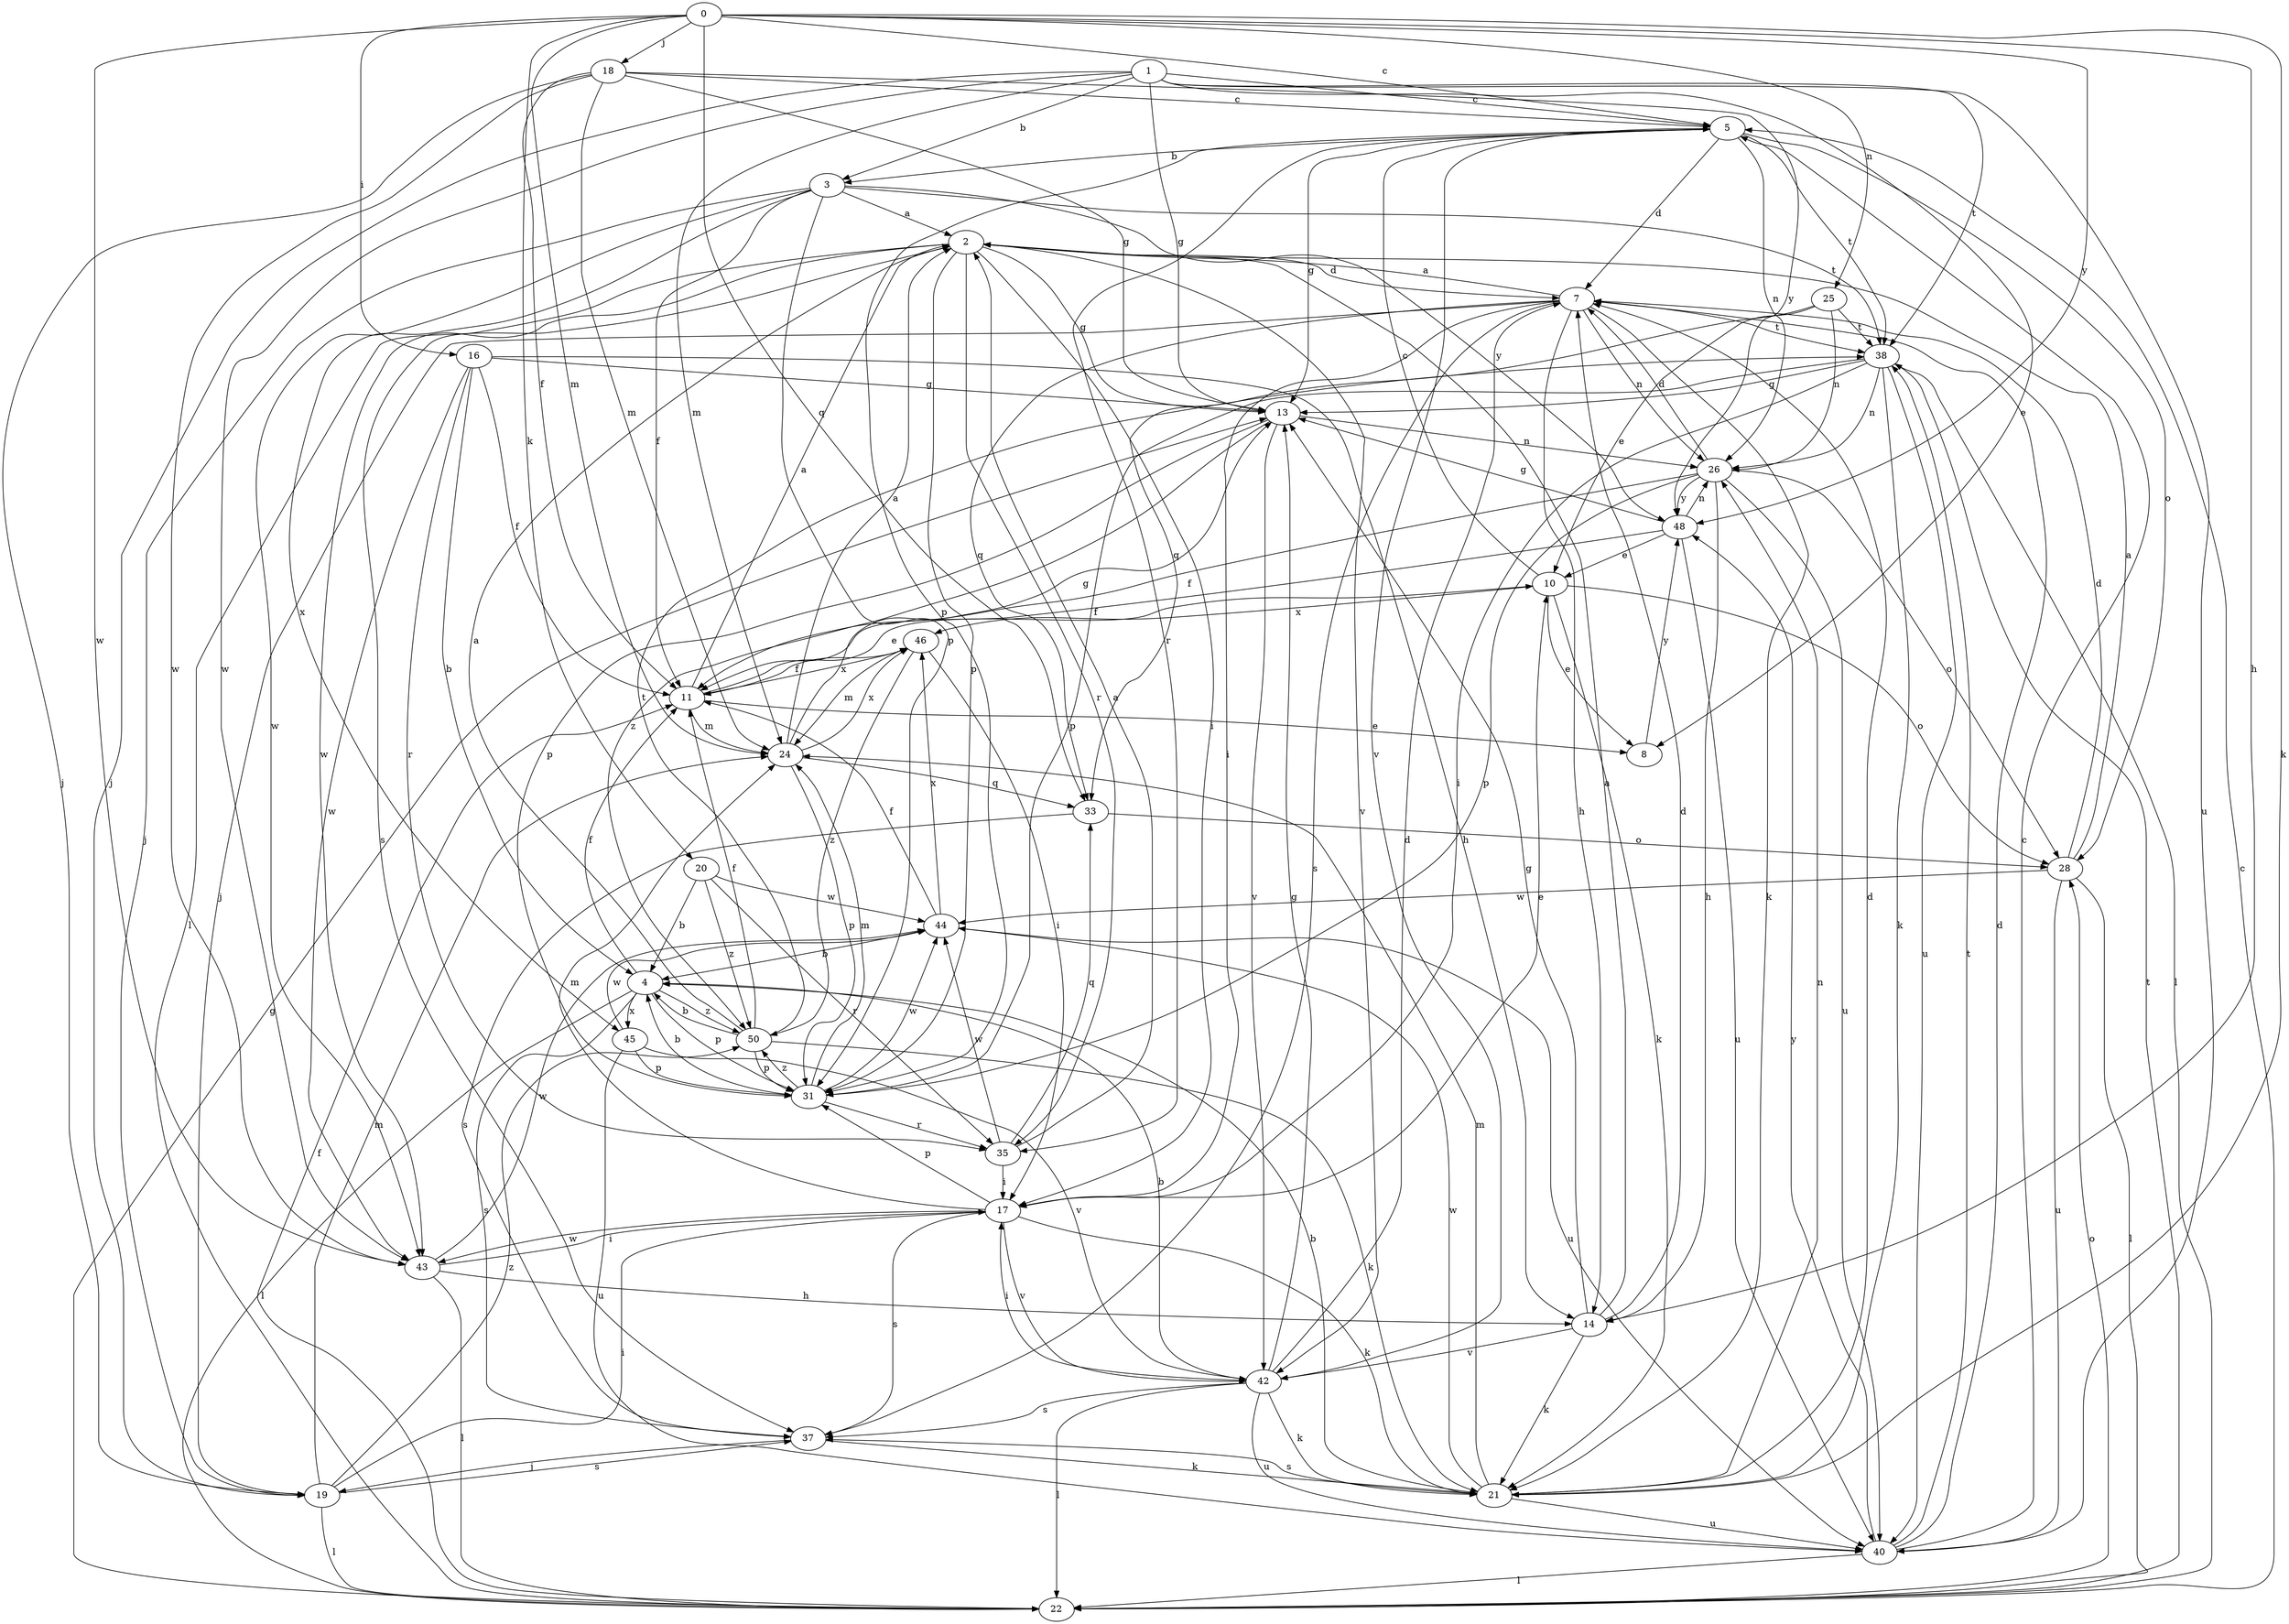 strict digraph  {
0;
1;
2;
3;
4;
5;
7;
8;
10;
11;
13;
14;
16;
17;
18;
19;
20;
21;
22;
24;
25;
26;
28;
31;
33;
35;
37;
38;
40;
42;
43;
44;
45;
46;
48;
50;
0 -> 5  [label=c];
0 -> 14  [label=h];
0 -> 16  [label=i];
0 -> 18  [label=j];
0 -> 20  [label=k];
0 -> 21  [label=k];
0 -> 24  [label=m];
0 -> 25  [label=n];
0 -> 33  [label=q];
0 -> 43  [label=w];
0 -> 48  [label=y];
1 -> 3  [label=b];
1 -> 5  [label=c];
1 -> 8  [label=e];
1 -> 13  [label=g];
1 -> 19  [label=j];
1 -> 24  [label=m];
1 -> 38  [label=t];
1 -> 40  [label=u];
1 -> 43  [label=w];
2 -> 7  [label=d];
2 -> 13  [label=g];
2 -> 17  [label=i];
2 -> 22  [label=l];
2 -> 31  [label=p];
2 -> 35  [label=r];
2 -> 37  [label=s];
2 -> 42  [label=v];
2 -> 43  [label=w];
3 -> 2  [label=a];
3 -> 11  [label=f];
3 -> 19  [label=j];
3 -> 31  [label=p];
3 -> 38  [label=t];
3 -> 43  [label=w];
3 -> 45  [label=x];
3 -> 48  [label=y];
4 -> 11  [label=f];
4 -> 22  [label=l];
4 -> 31  [label=p];
4 -> 37  [label=s];
4 -> 45  [label=x];
4 -> 50  [label=z];
5 -> 3  [label=b];
5 -> 7  [label=d];
5 -> 13  [label=g];
5 -> 26  [label=n];
5 -> 28  [label=o];
5 -> 31  [label=p];
5 -> 35  [label=r];
5 -> 38  [label=t];
5 -> 42  [label=v];
7 -> 2  [label=a];
7 -> 14  [label=h];
7 -> 17  [label=i];
7 -> 19  [label=j];
7 -> 21  [label=k];
7 -> 26  [label=n];
7 -> 33  [label=q];
7 -> 37  [label=s];
7 -> 38  [label=t];
8 -> 48  [label=y];
10 -> 5  [label=c];
10 -> 8  [label=e];
10 -> 21  [label=k];
10 -> 28  [label=o];
10 -> 46  [label=x];
11 -> 2  [label=a];
11 -> 8  [label=e];
11 -> 10  [label=e];
11 -> 24  [label=m];
11 -> 46  [label=x];
13 -> 26  [label=n];
13 -> 31  [label=p];
13 -> 42  [label=v];
13 -> 50  [label=z];
14 -> 2  [label=a];
14 -> 7  [label=d];
14 -> 13  [label=g];
14 -> 21  [label=k];
14 -> 42  [label=v];
16 -> 4  [label=b];
16 -> 11  [label=f];
16 -> 13  [label=g];
16 -> 14  [label=h];
16 -> 35  [label=r];
16 -> 43  [label=w];
17 -> 10  [label=e];
17 -> 21  [label=k];
17 -> 24  [label=m];
17 -> 31  [label=p];
17 -> 37  [label=s];
17 -> 42  [label=v];
17 -> 43  [label=w];
18 -> 5  [label=c];
18 -> 11  [label=f];
18 -> 13  [label=g];
18 -> 19  [label=j];
18 -> 24  [label=m];
18 -> 43  [label=w];
18 -> 48  [label=y];
19 -> 17  [label=i];
19 -> 22  [label=l];
19 -> 24  [label=m];
19 -> 37  [label=s];
19 -> 50  [label=z];
20 -> 4  [label=b];
20 -> 35  [label=r];
20 -> 44  [label=w];
20 -> 50  [label=z];
21 -> 4  [label=b];
21 -> 7  [label=d];
21 -> 24  [label=m];
21 -> 26  [label=n];
21 -> 37  [label=s];
21 -> 40  [label=u];
21 -> 44  [label=w];
22 -> 5  [label=c];
22 -> 11  [label=f];
22 -> 13  [label=g];
22 -> 28  [label=o];
22 -> 38  [label=t];
24 -> 2  [label=a];
24 -> 13  [label=g];
24 -> 31  [label=p];
24 -> 33  [label=q];
24 -> 46  [label=x];
25 -> 10  [label=e];
25 -> 26  [label=n];
25 -> 33  [label=q];
25 -> 38  [label=t];
26 -> 7  [label=d];
26 -> 11  [label=f];
26 -> 14  [label=h];
26 -> 28  [label=o];
26 -> 31  [label=p];
26 -> 40  [label=u];
26 -> 48  [label=y];
28 -> 2  [label=a];
28 -> 7  [label=d];
28 -> 22  [label=l];
28 -> 40  [label=u];
28 -> 44  [label=w];
31 -> 4  [label=b];
31 -> 24  [label=m];
31 -> 35  [label=r];
31 -> 44  [label=w];
31 -> 50  [label=z];
33 -> 28  [label=o];
33 -> 37  [label=s];
35 -> 2  [label=a];
35 -> 17  [label=i];
35 -> 33  [label=q];
35 -> 44  [label=w];
37 -> 19  [label=j];
37 -> 21  [label=k];
38 -> 13  [label=g];
38 -> 17  [label=i];
38 -> 21  [label=k];
38 -> 22  [label=l];
38 -> 26  [label=n];
38 -> 31  [label=p];
38 -> 40  [label=u];
40 -> 5  [label=c];
40 -> 7  [label=d];
40 -> 22  [label=l];
40 -> 38  [label=t];
40 -> 48  [label=y];
42 -> 4  [label=b];
42 -> 7  [label=d];
42 -> 13  [label=g];
42 -> 17  [label=i];
42 -> 21  [label=k];
42 -> 22  [label=l];
42 -> 37  [label=s];
42 -> 40  [label=u];
43 -> 14  [label=h];
43 -> 17  [label=i];
43 -> 22  [label=l];
43 -> 44  [label=w];
44 -> 4  [label=b];
44 -> 11  [label=f];
44 -> 40  [label=u];
44 -> 46  [label=x];
45 -> 31  [label=p];
45 -> 40  [label=u];
45 -> 42  [label=v];
45 -> 44  [label=w];
46 -> 11  [label=f];
46 -> 17  [label=i];
46 -> 24  [label=m];
46 -> 50  [label=z];
48 -> 10  [label=e];
48 -> 11  [label=f];
48 -> 13  [label=g];
48 -> 26  [label=n];
48 -> 40  [label=u];
50 -> 2  [label=a];
50 -> 4  [label=b];
50 -> 11  [label=f];
50 -> 21  [label=k];
50 -> 31  [label=p];
50 -> 38  [label=t];
}
